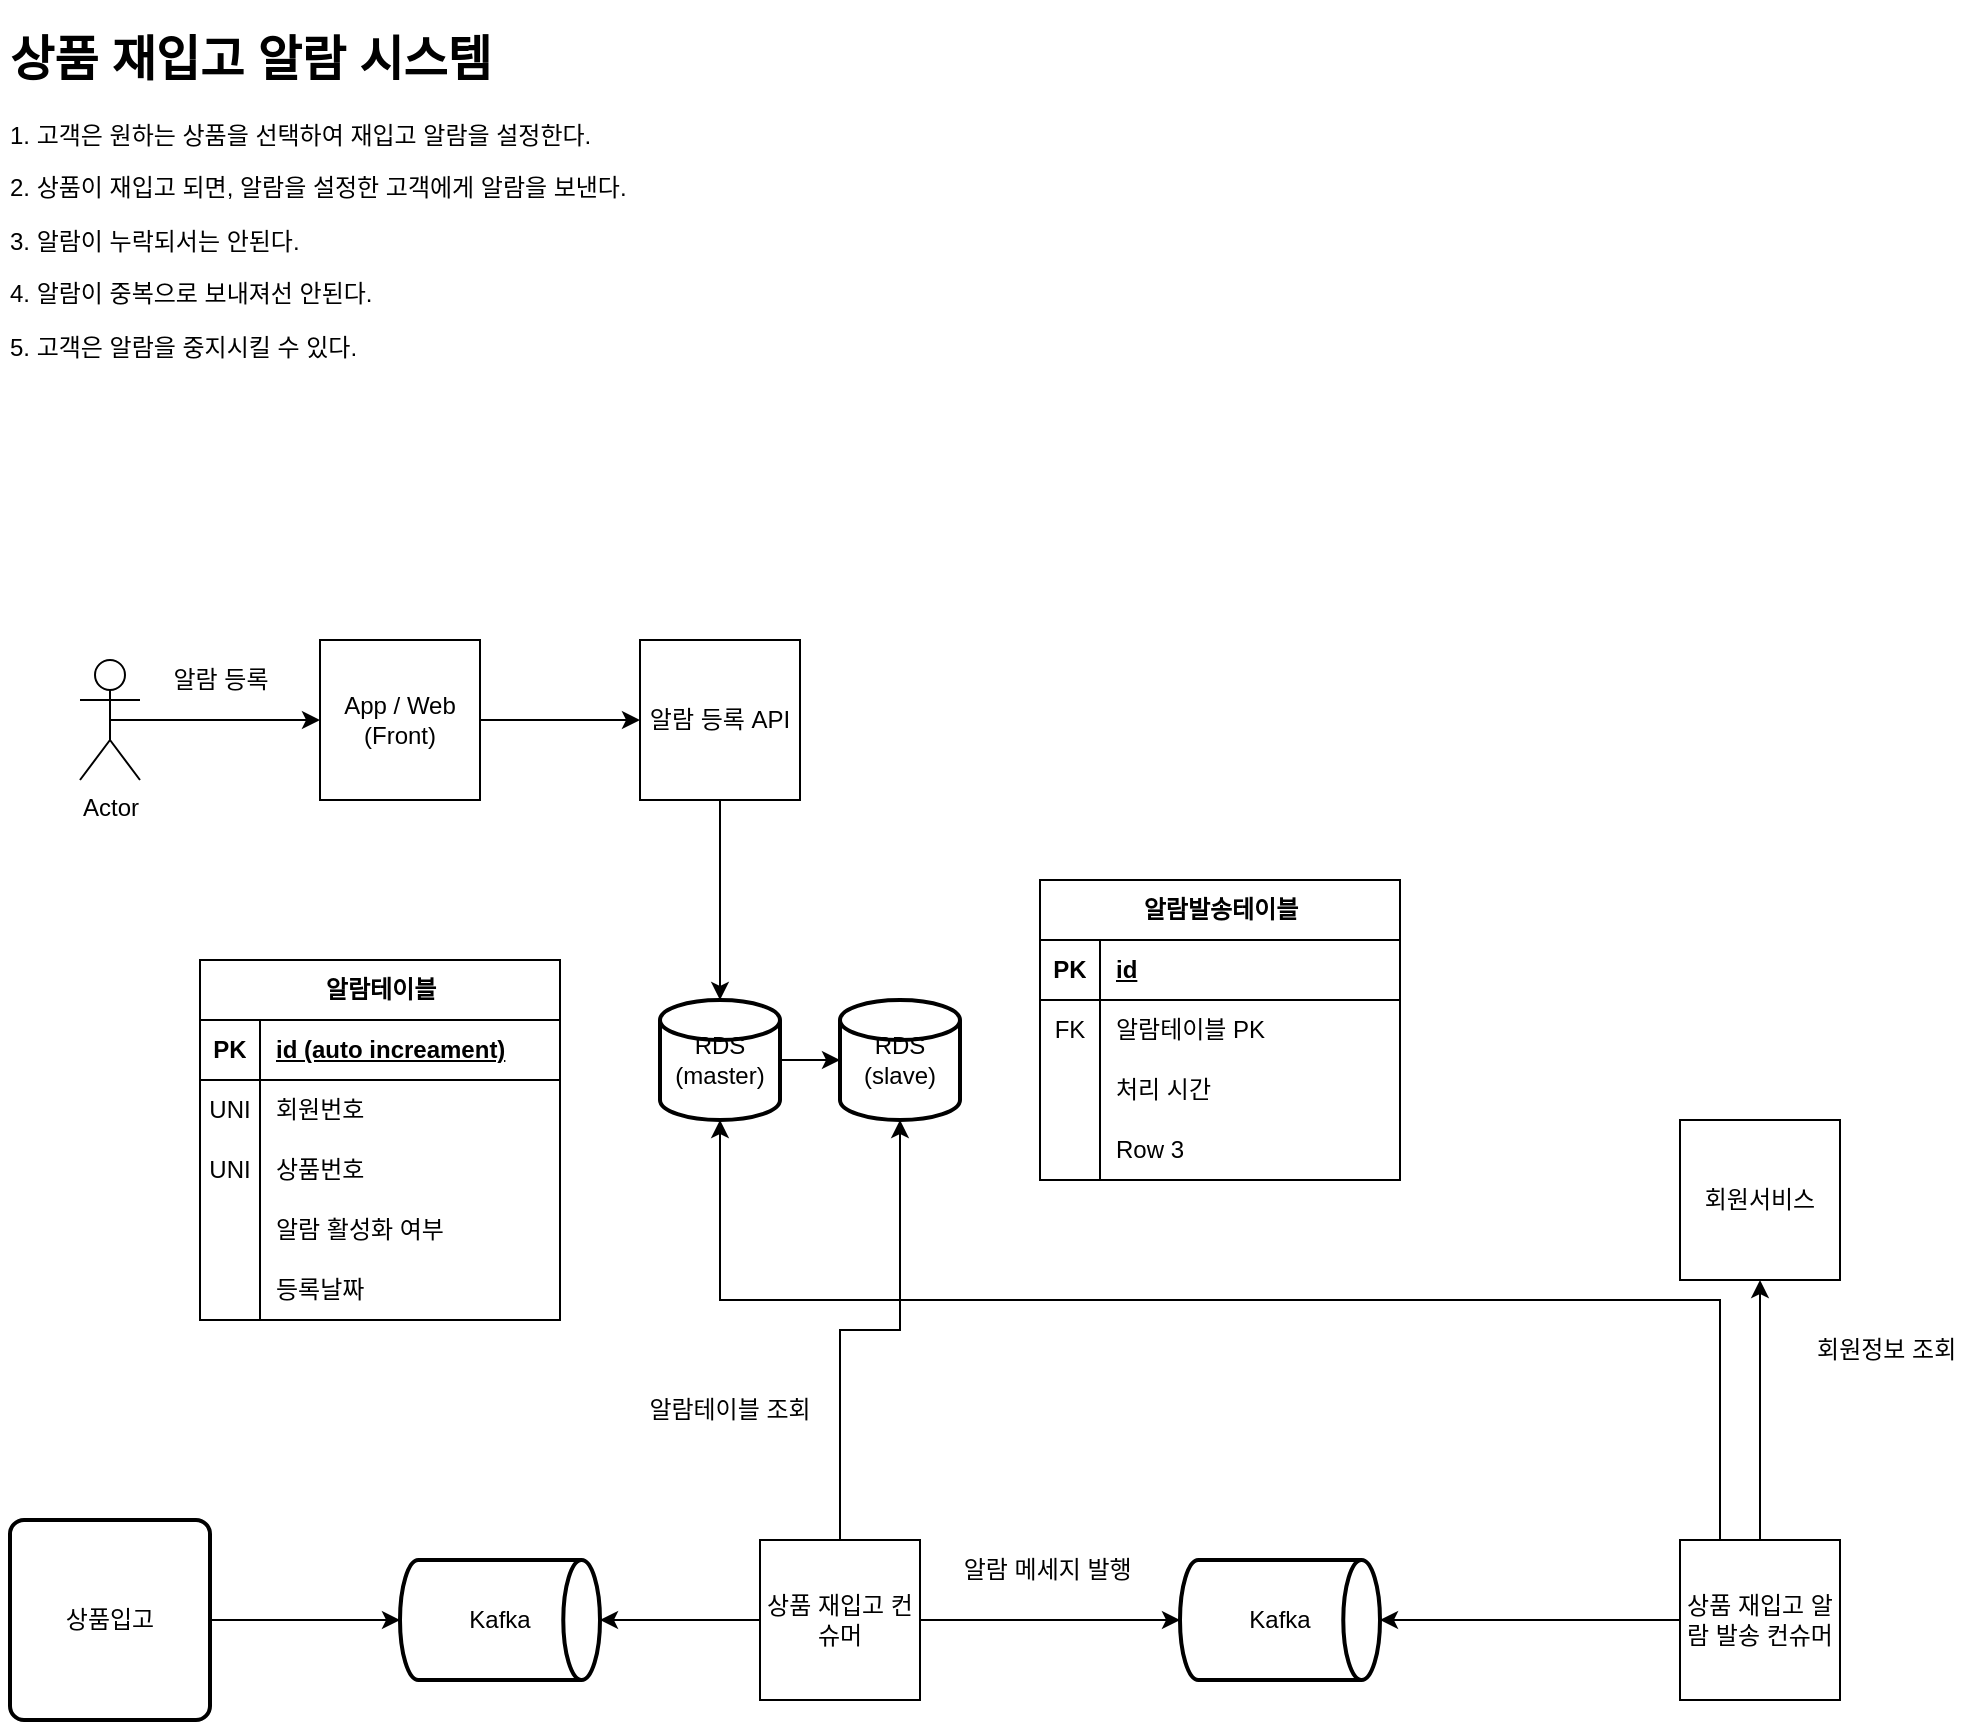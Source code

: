 <mxfile version="21.0.8" type="github">
  <diagram name="페이지-1" id="fZ0D24zakKTeXsBIbfj4">
    <mxGraphModel dx="1242" dy="703" grid="1" gridSize="10" guides="1" tooltips="1" connect="1" arrows="1" fold="1" page="1" pageScale="1" pageWidth="827" pageHeight="1169" math="0" shadow="0">
      <root>
        <mxCell id="0" />
        <mxCell id="1" parent="0" />
        <mxCell id="7XAIl-xEh7DIo7LdumhO-2" value="&lt;h1&gt;상품 재입고 알람 시스템&lt;/h1&gt;&lt;p&gt;1. 고객은 원하는 상품을 선택하여 재입고 알람을 설정한다.&lt;/p&gt;&lt;p&gt;2. 상품이 재입고 되면, 알람을 설정한 고객에게 알람을 보낸다.&lt;/p&gt;&lt;p&gt;3. 알람이 누락되서는 안된다.&lt;/p&gt;&lt;p&gt;4. 알람이 중복으로 보내져선 안된다.&lt;/p&gt;&lt;p&gt;5. 고객은 알람을 중지시킬 수 있다.&lt;/p&gt;" style="text;html=1;strokeColor=none;fillColor=none;spacing=5;spacingTop=-20;whiteSpace=wrap;overflow=hidden;rounded=0;" parent="1" vertex="1">
          <mxGeometry x="80" y="50" width="360" height="190" as="geometry" />
        </mxCell>
        <mxCell id="7XAIl-xEh7DIo7LdumhO-5" style="edgeStyle=orthogonalEdgeStyle;rounded=0;orthogonalLoop=1;jettySize=auto;html=1;exitX=0.5;exitY=0.5;exitDx=0;exitDy=0;exitPerimeter=0;entryX=0;entryY=0.5;entryDx=0;entryDy=0;" parent="1" source="7XAIl-xEh7DIo7LdumhO-3" target="7XAIl-xEh7DIo7LdumhO-4" edge="1">
          <mxGeometry relative="1" as="geometry" />
        </mxCell>
        <mxCell id="7XAIl-xEh7DIo7LdumhO-3" value="Actor" style="shape=umlActor;verticalLabelPosition=bottom;verticalAlign=top;html=1;outlineConnect=0;" parent="1" vertex="1">
          <mxGeometry x="120" y="370" width="30" height="60" as="geometry" />
        </mxCell>
        <mxCell id="7XAIl-xEh7DIo7LdumhO-7" style="edgeStyle=orthogonalEdgeStyle;rounded=0;orthogonalLoop=1;jettySize=auto;html=1;exitX=1;exitY=0.5;exitDx=0;exitDy=0;" parent="1" source="7XAIl-xEh7DIo7LdumhO-4" target="7XAIl-xEh7DIo7LdumhO-6" edge="1">
          <mxGeometry relative="1" as="geometry" />
        </mxCell>
        <mxCell id="7XAIl-xEh7DIo7LdumhO-4" value="App / Web&lt;br&gt;(Front)" style="whiteSpace=wrap;html=1;aspect=fixed;" parent="1" vertex="1">
          <mxGeometry x="240" y="360" width="80" height="80" as="geometry" />
        </mxCell>
        <mxCell id="7XAIl-xEh7DIo7LdumhO-30" style="edgeStyle=orthogonalEdgeStyle;rounded=0;orthogonalLoop=1;jettySize=auto;html=1;exitX=0.5;exitY=1;exitDx=0;exitDy=0;entryX=0.5;entryY=0;entryDx=0;entryDy=0;entryPerimeter=0;" parent="1" source="7XAIl-xEh7DIo7LdumhO-6" target="7XAIl-xEh7DIo7LdumhO-28" edge="1">
          <mxGeometry relative="1" as="geometry" />
        </mxCell>
        <mxCell id="7XAIl-xEh7DIo7LdumhO-6" value="알람 등록 API" style="whiteSpace=wrap;html=1;aspect=fixed;" parent="1" vertex="1">
          <mxGeometry x="400" y="360" width="80" height="80" as="geometry" />
        </mxCell>
        <mxCell id="7XAIl-xEh7DIo7LdumhO-10" value="알람 등록" style="text;html=1;align=center;verticalAlign=middle;resizable=0;points=[];autosize=1;strokeColor=none;fillColor=none;" parent="1" vertex="1">
          <mxGeometry x="155" y="365" width="70" height="30" as="geometry" />
        </mxCell>
        <mxCell id="7XAIl-xEh7DIo7LdumhO-11" value="알람테이블" style="shape=table;startSize=30;container=1;collapsible=1;childLayout=tableLayout;fixedRows=1;rowLines=0;fontStyle=1;align=center;resizeLast=1;html=1;" parent="1" vertex="1">
          <mxGeometry x="180" y="520" width="180" height="180" as="geometry" />
        </mxCell>
        <mxCell id="7XAIl-xEh7DIo7LdumhO-12" value="" style="shape=tableRow;horizontal=0;startSize=0;swimlaneHead=0;swimlaneBody=0;fillColor=none;collapsible=0;dropTarget=0;points=[[0,0.5],[1,0.5]];portConstraint=eastwest;top=0;left=0;right=0;bottom=1;" parent="7XAIl-xEh7DIo7LdumhO-11" vertex="1">
          <mxGeometry y="30" width="180" height="30" as="geometry" />
        </mxCell>
        <mxCell id="7XAIl-xEh7DIo7LdumhO-13" value="PK" style="shape=partialRectangle;connectable=0;fillColor=none;top=0;left=0;bottom=0;right=0;fontStyle=1;overflow=hidden;whiteSpace=wrap;html=1;" parent="7XAIl-xEh7DIo7LdumhO-12" vertex="1">
          <mxGeometry width="30" height="30" as="geometry">
            <mxRectangle width="30" height="30" as="alternateBounds" />
          </mxGeometry>
        </mxCell>
        <mxCell id="7XAIl-xEh7DIo7LdumhO-14" value="id (auto increament)" style="shape=partialRectangle;connectable=0;fillColor=none;top=0;left=0;bottom=0;right=0;align=left;spacingLeft=6;fontStyle=5;overflow=hidden;whiteSpace=wrap;html=1;" parent="7XAIl-xEh7DIo7LdumhO-12" vertex="1">
          <mxGeometry x="30" width="150" height="30" as="geometry">
            <mxRectangle width="150" height="30" as="alternateBounds" />
          </mxGeometry>
        </mxCell>
        <mxCell id="7XAIl-xEh7DIo7LdumhO-15" value="" style="shape=tableRow;horizontal=0;startSize=0;swimlaneHead=0;swimlaneBody=0;fillColor=none;collapsible=0;dropTarget=0;points=[[0,0.5],[1,0.5]];portConstraint=eastwest;top=0;left=0;right=0;bottom=0;" parent="7XAIl-xEh7DIo7LdumhO-11" vertex="1">
          <mxGeometry y="60" width="180" height="30" as="geometry" />
        </mxCell>
        <mxCell id="7XAIl-xEh7DIo7LdumhO-16" value="UNI" style="shape=partialRectangle;connectable=0;fillColor=none;top=0;left=0;bottom=0;right=0;editable=1;overflow=hidden;whiteSpace=wrap;html=1;" parent="7XAIl-xEh7DIo7LdumhO-15" vertex="1">
          <mxGeometry width="30" height="30" as="geometry">
            <mxRectangle width="30" height="30" as="alternateBounds" />
          </mxGeometry>
        </mxCell>
        <mxCell id="7XAIl-xEh7DIo7LdumhO-17" value="회원번호" style="shape=partialRectangle;connectable=0;fillColor=none;top=0;left=0;bottom=0;right=0;align=left;spacingLeft=6;overflow=hidden;whiteSpace=wrap;html=1;" parent="7XAIl-xEh7DIo7LdumhO-15" vertex="1">
          <mxGeometry x="30" width="150" height="30" as="geometry">
            <mxRectangle width="150" height="30" as="alternateBounds" />
          </mxGeometry>
        </mxCell>
        <mxCell id="7XAIl-xEh7DIo7LdumhO-18" value="" style="shape=tableRow;horizontal=0;startSize=0;swimlaneHead=0;swimlaneBody=0;fillColor=none;collapsible=0;dropTarget=0;points=[[0,0.5],[1,0.5]];portConstraint=eastwest;top=0;left=0;right=0;bottom=0;" parent="7XAIl-xEh7DIo7LdumhO-11" vertex="1">
          <mxGeometry y="90" width="180" height="30" as="geometry" />
        </mxCell>
        <mxCell id="7XAIl-xEh7DIo7LdumhO-19" value="UNI" style="shape=partialRectangle;connectable=0;fillColor=none;top=0;left=0;bottom=0;right=0;editable=1;overflow=hidden;whiteSpace=wrap;html=1;" parent="7XAIl-xEh7DIo7LdumhO-18" vertex="1">
          <mxGeometry width="30" height="30" as="geometry">
            <mxRectangle width="30" height="30" as="alternateBounds" />
          </mxGeometry>
        </mxCell>
        <mxCell id="7XAIl-xEh7DIo7LdumhO-20" value="상품번호" style="shape=partialRectangle;connectable=0;fillColor=none;top=0;left=0;bottom=0;right=0;align=left;spacingLeft=6;overflow=hidden;whiteSpace=wrap;html=1;" parent="7XAIl-xEh7DIo7LdumhO-18" vertex="1">
          <mxGeometry x="30" width="150" height="30" as="geometry">
            <mxRectangle width="150" height="30" as="alternateBounds" />
          </mxGeometry>
        </mxCell>
        <mxCell id="7XAIl-xEh7DIo7LdumhO-21" value="" style="shape=tableRow;horizontal=0;startSize=0;swimlaneHead=0;swimlaneBody=0;fillColor=none;collapsible=0;dropTarget=0;points=[[0,0.5],[1,0.5]];portConstraint=eastwest;top=0;left=0;right=0;bottom=0;" parent="7XAIl-xEh7DIo7LdumhO-11" vertex="1">
          <mxGeometry y="120" width="180" height="30" as="geometry" />
        </mxCell>
        <mxCell id="7XAIl-xEh7DIo7LdumhO-22" value="" style="shape=partialRectangle;connectable=0;fillColor=none;top=0;left=0;bottom=0;right=0;editable=1;overflow=hidden;whiteSpace=wrap;html=1;" parent="7XAIl-xEh7DIo7LdumhO-21" vertex="1">
          <mxGeometry width="30" height="30" as="geometry">
            <mxRectangle width="30" height="30" as="alternateBounds" />
          </mxGeometry>
        </mxCell>
        <mxCell id="7XAIl-xEh7DIo7LdumhO-23" value="알람 활성화 여부" style="shape=partialRectangle;connectable=0;fillColor=none;top=0;left=0;bottom=0;right=0;align=left;spacingLeft=6;overflow=hidden;whiteSpace=wrap;html=1;" parent="7XAIl-xEh7DIo7LdumhO-21" vertex="1">
          <mxGeometry x="30" width="150" height="30" as="geometry">
            <mxRectangle width="150" height="30" as="alternateBounds" />
          </mxGeometry>
        </mxCell>
        <mxCell id="7XAIl-xEh7DIo7LdumhO-24" value="" style="shape=tableRow;horizontal=0;startSize=0;swimlaneHead=0;swimlaneBody=0;fillColor=none;collapsible=0;dropTarget=0;points=[[0,0.5],[1,0.5]];portConstraint=eastwest;top=0;left=0;right=0;bottom=0;" parent="7XAIl-xEh7DIo7LdumhO-11" vertex="1">
          <mxGeometry y="150" width="180" height="30" as="geometry" />
        </mxCell>
        <mxCell id="7XAIl-xEh7DIo7LdumhO-25" value="" style="shape=partialRectangle;connectable=0;fillColor=none;top=0;left=0;bottom=0;right=0;editable=1;overflow=hidden;whiteSpace=wrap;html=1;" parent="7XAIl-xEh7DIo7LdumhO-24" vertex="1">
          <mxGeometry width="30" height="30" as="geometry">
            <mxRectangle width="30" height="30" as="alternateBounds" />
          </mxGeometry>
        </mxCell>
        <mxCell id="7XAIl-xEh7DIo7LdumhO-26" value="등록날짜" style="shape=partialRectangle;connectable=0;fillColor=none;top=0;left=0;bottom=0;right=0;align=left;spacingLeft=6;overflow=hidden;whiteSpace=wrap;html=1;" parent="7XAIl-xEh7DIo7LdumhO-24" vertex="1">
          <mxGeometry x="30" width="150" height="30" as="geometry">
            <mxRectangle width="150" height="30" as="alternateBounds" />
          </mxGeometry>
        </mxCell>
        <mxCell id="7XAIl-xEh7DIo7LdumhO-42" style="edgeStyle=orthogonalEdgeStyle;rounded=0;orthogonalLoop=1;jettySize=auto;html=1;exitX=1;exitY=0.5;exitDx=0;exitDy=0;exitPerimeter=0;entryX=0;entryY=0.5;entryDx=0;entryDy=0;entryPerimeter=0;" parent="1" source="7XAIl-xEh7DIo7LdumhO-28" target="7XAIl-xEh7DIo7LdumhO-39" edge="1">
          <mxGeometry relative="1" as="geometry" />
        </mxCell>
        <mxCell id="7XAIl-xEh7DIo7LdumhO-28" value="RDS&lt;br&gt;(master)" style="strokeWidth=2;html=1;shape=mxgraph.flowchart.database;whiteSpace=wrap;" parent="1" vertex="1">
          <mxGeometry x="410" y="540" width="60" height="60" as="geometry" />
        </mxCell>
        <mxCell id="7XAIl-xEh7DIo7LdumhO-33" style="edgeStyle=orthogonalEdgeStyle;rounded=0;orthogonalLoop=1;jettySize=auto;html=1;exitX=1;exitY=0.5;exitDx=0;exitDy=0;entryX=0;entryY=0.5;entryDx=0;entryDy=0;entryPerimeter=0;" parent="1" source="7XAIl-xEh7DIo7LdumhO-31" target="7XAIl-xEh7DIo7LdumhO-32" edge="1">
          <mxGeometry relative="1" as="geometry" />
        </mxCell>
        <mxCell id="7XAIl-xEh7DIo7LdumhO-31" value="상품입고" style="rounded=1;whiteSpace=wrap;html=1;absoluteArcSize=1;arcSize=14;strokeWidth=2;" parent="1" vertex="1">
          <mxGeometry x="85" y="800" width="100" height="100" as="geometry" />
        </mxCell>
        <mxCell id="7XAIl-xEh7DIo7LdumhO-32" value="Kafka" style="strokeWidth=2;html=1;shape=mxgraph.flowchart.direct_data;whiteSpace=wrap;" parent="1" vertex="1">
          <mxGeometry x="280" y="820" width="100" height="60" as="geometry" />
        </mxCell>
        <mxCell id="7XAIl-xEh7DIo7LdumhO-35" style="edgeStyle=orthogonalEdgeStyle;rounded=0;orthogonalLoop=1;jettySize=auto;html=1;exitX=0;exitY=0.5;exitDx=0;exitDy=0;entryX=1;entryY=0.5;entryDx=0;entryDy=0;entryPerimeter=0;" parent="1" source="7XAIl-xEh7DIo7LdumhO-34" target="7XAIl-xEh7DIo7LdumhO-32" edge="1">
          <mxGeometry relative="1" as="geometry" />
        </mxCell>
        <mxCell id="7XAIl-xEh7DIo7LdumhO-40" style="edgeStyle=orthogonalEdgeStyle;rounded=0;orthogonalLoop=1;jettySize=auto;html=1;exitX=0.5;exitY=0;exitDx=0;exitDy=0;entryX=0.5;entryY=1;entryDx=0;entryDy=0;entryPerimeter=0;" parent="1" source="7XAIl-xEh7DIo7LdumhO-34" target="7XAIl-xEh7DIo7LdumhO-39" edge="1">
          <mxGeometry relative="1" as="geometry" />
        </mxCell>
        <mxCell id="7XAIl-xEh7DIo7LdumhO-44" style="edgeStyle=orthogonalEdgeStyle;rounded=0;orthogonalLoop=1;jettySize=auto;html=1;exitX=1;exitY=0.5;exitDx=0;exitDy=0;" parent="1" source="7XAIl-xEh7DIo7LdumhO-34" target="7XAIl-xEh7DIo7LdumhO-43" edge="1">
          <mxGeometry relative="1" as="geometry" />
        </mxCell>
        <mxCell id="7XAIl-xEh7DIo7LdumhO-34" value="상품 재입고 컨슈머" style="whiteSpace=wrap;html=1;aspect=fixed;" parent="1" vertex="1">
          <mxGeometry x="460" y="810" width="80" height="80" as="geometry" />
        </mxCell>
        <mxCell id="7XAIl-xEh7DIo7LdumhO-38" value="알람테이블 조회" style="text;html=1;strokeColor=none;fillColor=none;align=center;verticalAlign=middle;whiteSpace=wrap;rounded=0;" parent="1" vertex="1">
          <mxGeometry x="400" y="730" width="90" height="30" as="geometry" />
        </mxCell>
        <mxCell id="7XAIl-xEh7DIo7LdumhO-39" value="RDS&lt;br&gt;(slave)" style="strokeWidth=2;html=1;shape=mxgraph.flowchart.database;whiteSpace=wrap;" parent="1" vertex="1">
          <mxGeometry x="500" y="540" width="60" height="60" as="geometry" />
        </mxCell>
        <mxCell id="7XAIl-xEh7DIo7LdumhO-43" value="Kafka" style="strokeWidth=2;html=1;shape=mxgraph.flowchart.direct_data;whiteSpace=wrap;" parent="1" vertex="1">
          <mxGeometry x="670" y="820" width="100" height="60" as="geometry" />
        </mxCell>
        <mxCell id="7XAIl-xEh7DIo7LdumhO-45" value="알람 메세지 발행&amp;nbsp;" style="text;html=1;align=center;verticalAlign=middle;resizable=0;points=[];autosize=1;strokeColor=none;fillColor=none;" parent="1" vertex="1">
          <mxGeometry x="550" y="810" width="110" height="30" as="geometry" />
        </mxCell>
        <mxCell id="7XAIl-xEh7DIo7LdumhO-47" style="edgeStyle=orthogonalEdgeStyle;rounded=0;orthogonalLoop=1;jettySize=auto;html=1;exitX=0;exitY=0.5;exitDx=0;exitDy=0;entryX=1;entryY=0.5;entryDx=0;entryDy=0;entryPerimeter=0;" parent="1" source="7XAIl-xEh7DIo7LdumhO-46" target="7XAIl-xEh7DIo7LdumhO-43" edge="1">
          <mxGeometry relative="1" as="geometry" />
        </mxCell>
        <mxCell id="7XAIl-xEh7DIo7LdumhO-49" style="edgeStyle=orthogonalEdgeStyle;rounded=0;orthogonalLoop=1;jettySize=auto;html=1;exitX=0.5;exitY=0;exitDx=0;exitDy=0;entryX=0.5;entryY=1;entryDx=0;entryDy=0;" parent="1" source="7XAIl-xEh7DIo7LdumhO-46" target="7XAIl-xEh7DIo7LdumhO-48" edge="1">
          <mxGeometry relative="1" as="geometry" />
        </mxCell>
        <mxCell id="FCcLeAHNI5awjsewv-tO-2" style="edgeStyle=orthogonalEdgeStyle;rounded=0;orthogonalLoop=1;jettySize=auto;html=1;exitX=0.25;exitY=0;exitDx=0;exitDy=0;entryX=0.5;entryY=1;entryDx=0;entryDy=0;entryPerimeter=0;" edge="1" parent="1" source="7XAIl-xEh7DIo7LdumhO-46" target="7XAIl-xEh7DIo7LdumhO-28">
          <mxGeometry relative="1" as="geometry">
            <Array as="points">
              <mxPoint x="940" y="690" />
              <mxPoint x="440" y="690" />
            </Array>
          </mxGeometry>
        </mxCell>
        <mxCell id="7XAIl-xEh7DIo7LdumhO-46" value="상품 재입고 알람 발송 컨슈머" style="whiteSpace=wrap;html=1;aspect=fixed;" parent="1" vertex="1">
          <mxGeometry x="920" y="810" width="80" height="80" as="geometry" />
        </mxCell>
        <mxCell id="7XAIl-xEh7DIo7LdumhO-48" value="회원서비스" style="whiteSpace=wrap;html=1;aspect=fixed;" parent="1" vertex="1">
          <mxGeometry x="920" y="600" width="80" height="80" as="geometry" />
        </mxCell>
        <mxCell id="FCcLeAHNI5awjsewv-tO-1" value="회원정보 조회&amp;nbsp;" style="text;html=1;strokeColor=none;fillColor=none;align=center;verticalAlign=middle;whiteSpace=wrap;rounded=0;" vertex="1" parent="1">
          <mxGeometry x="980" y="700" width="90" height="30" as="geometry" />
        </mxCell>
        <mxCell id="FCcLeAHNI5awjsewv-tO-3" value="알람발송테이블" style="shape=table;startSize=30;container=1;collapsible=1;childLayout=tableLayout;fixedRows=1;rowLines=0;fontStyle=1;align=center;resizeLast=1;html=1;" vertex="1" parent="1">
          <mxGeometry x="600" y="480" width="180" height="150" as="geometry" />
        </mxCell>
        <mxCell id="FCcLeAHNI5awjsewv-tO-4" value="" style="shape=tableRow;horizontal=0;startSize=0;swimlaneHead=0;swimlaneBody=0;fillColor=none;collapsible=0;dropTarget=0;points=[[0,0.5],[1,0.5]];portConstraint=eastwest;top=0;left=0;right=0;bottom=1;" vertex="1" parent="FCcLeAHNI5awjsewv-tO-3">
          <mxGeometry y="30" width="180" height="30" as="geometry" />
        </mxCell>
        <mxCell id="FCcLeAHNI5awjsewv-tO-5" value="PK" style="shape=partialRectangle;connectable=0;fillColor=none;top=0;left=0;bottom=0;right=0;fontStyle=1;overflow=hidden;whiteSpace=wrap;html=1;" vertex="1" parent="FCcLeAHNI5awjsewv-tO-4">
          <mxGeometry width="30" height="30" as="geometry">
            <mxRectangle width="30" height="30" as="alternateBounds" />
          </mxGeometry>
        </mxCell>
        <mxCell id="FCcLeAHNI5awjsewv-tO-6" value="id" style="shape=partialRectangle;connectable=0;fillColor=none;top=0;left=0;bottom=0;right=0;align=left;spacingLeft=6;fontStyle=5;overflow=hidden;whiteSpace=wrap;html=1;" vertex="1" parent="FCcLeAHNI5awjsewv-tO-4">
          <mxGeometry x="30" width="150" height="30" as="geometry">
            <mxRectangle width="150" height="30" as="alternateBounds" />
          </mxGeometry>
        </mxCell>
        <mxCell id="FCcLeAHNI5awjsewv-tO-7" value="" style="shape=tableRow;horizontal=0;startSize=0;swimlaneHead=0;swimlaneBody=0;fillColor=none;collapsible=0;dropTarget=0;points=[[0,0.5],[1,0.5]];portConstraint=eastwest;top=0;left=0;right=0;bottom=0;" vertex="1" parent="FCcLeAHNI5awjsewv-tO-3">
          <mxGeometry y="60" width="180" height="30" as="geometry" />
        </mxCell>
        <mxCell id="FCcLeAHNI5awjsewv-tO-8" value="FK" style="shape=partialRectangle;connectable=0;fillColor=none;top=0;left=0;bottom=0;right=0;editable=1;overflow=hidden;whiteSpace=wrap;html=1;" vertex="1" parent="FCcLeAHNI5awjsewv-tO-7">
          <mxGeometry width="30" height="30" as="geometry">
            <mxRectangle width="30" height="30" as="alternateBounds" />
          </mxGeometry>
        </mxCell>
        <mxCell id="FCcLeAHNI5awjsewv-tO-9" value="알람테이블 PK" style="shape=partialRectangle;connectable=0;fillColor=none;top=0;left=0;bottom=0;right=0;align=left;spacingLeft=6;overflow=hidden;whiteSpace=wrap;html=1;" vertex="1" parent="FCcLeAHNI5awjsewv-tO-7">
          <mxGeometry x="30" width="150" height="30" as="geometry">
            <mxRectangle width="150" height="30" as="alternateBounds" />
          </mxGeometry>
        </mxCell>
        <mxCell id="FCcLeAHNI5awjsewv-tO-10" value="" style="shape=tableRow;horizontal=0;startSize=0;swimlaneHead=0;swimlaneBody=0;fillColor=none;collapsible=0;dropTarget=0;points=[[0,0.5],[1,0.5]];portConstraint=eastwest;top=0;left=0;right=0;bottom=0;" vertex="1" parent="FCcLeAHNI5awjsewv-tO-3">
          <mxGeometry y="90" width="180" height="30" as="geometry" />
        </mxCell>
        <mxCell id="FCcLeAHNI5awjsewv-tO-11" value="" style="shape=partialRectangle;connectable=0;fillColor=none;top=0;left=0;bottom=0;right=0;editable=1;overflow=hidden;whiteSpace=wrap;html=1;" vertex="1" parent="FCcLeAHNI5awjsewv-tO-10">
          <mxGeometry width="30" height="30" as="geometry">
            <mxRectangle width="30" height="30" as="alternateBounds" />
          </mxGeometry>
        </mxCell>
        <mxCell id="FCcLeAHNI5awjsewv-tO-12" value="처리 시간" style="shape=partialRectangle;connectable=0;fillColor=none;top=0;left=0;bottom=0;right=0;align=left;spacingLeft=6;overflow=hidden;whiteSpace=wrap;html=1;" vertex="1" parent="FCcLeAHNI5awjsewv-tO-10">
          <mxGeometry x="30" width="150" height="30" as="geometry">
            <mxRectangle width="150" height="30" as="alternateBounds" />
          </mxGeometry>
        </mxCell>
        <mxCell id="FCcLeAHNI5awjsewv-tO-13" value="" style="shape=tableRow;horizontal=0;startSize=0;swimlaneHead=0;swimlaneBody=0;fillColor=none;collapsible=0;dropTarget=0;points=[[0,0.5],[1,0.5]];portConstraint=eastwest;top=0;left=0;right=0;bottom=0;" vertex="1" parent="FCcLeAHNI5awjsewv-tO-3">
          <mxGeometry y="120" width="180" height="30" as="geometry" />
        </mxCell>
        <mxCell id="FCcLeAHNI5awjsewv-tO-14" value="" style="shape=partialRectangle;connectable=0;fillColor=none;top=0;left=0;bottom=0;right=0;editable=1;overflow=hidden;whiteSpace=wrap;html=1;" vertex="1" parent="FCcLeAHNI5awjsewv-tO-13">
          <mxGeometry width="30" height="30" as="geometry">
            <mxRectangle width="30" height="30" as="alternateBounds" />
          </mxGeometry>
        </mxCell>
        <mxCell id="FCcLeAHNI5awjsewv-tO-15" value="Row 3" style="shape=partialRectangle;connectable=0;fillColor=none;top=0;left=0;bottom=0;right=0;align=left;spacingLeft=6;overflow=hidden;whiteSpace=wrap;html=1;" vertex="1" parent="FCcLeAHNI5awjsewv-tO-13">
          <mxGeometry x="30" width="150" height="30" as="geometry">
            <mxRectangle width="150" height="30" as="alternateBounds" />
          </mxGeometry>
        </mxCell>
      </root>
    </mxGraphModel>
  </diagram>
</mxfile>
